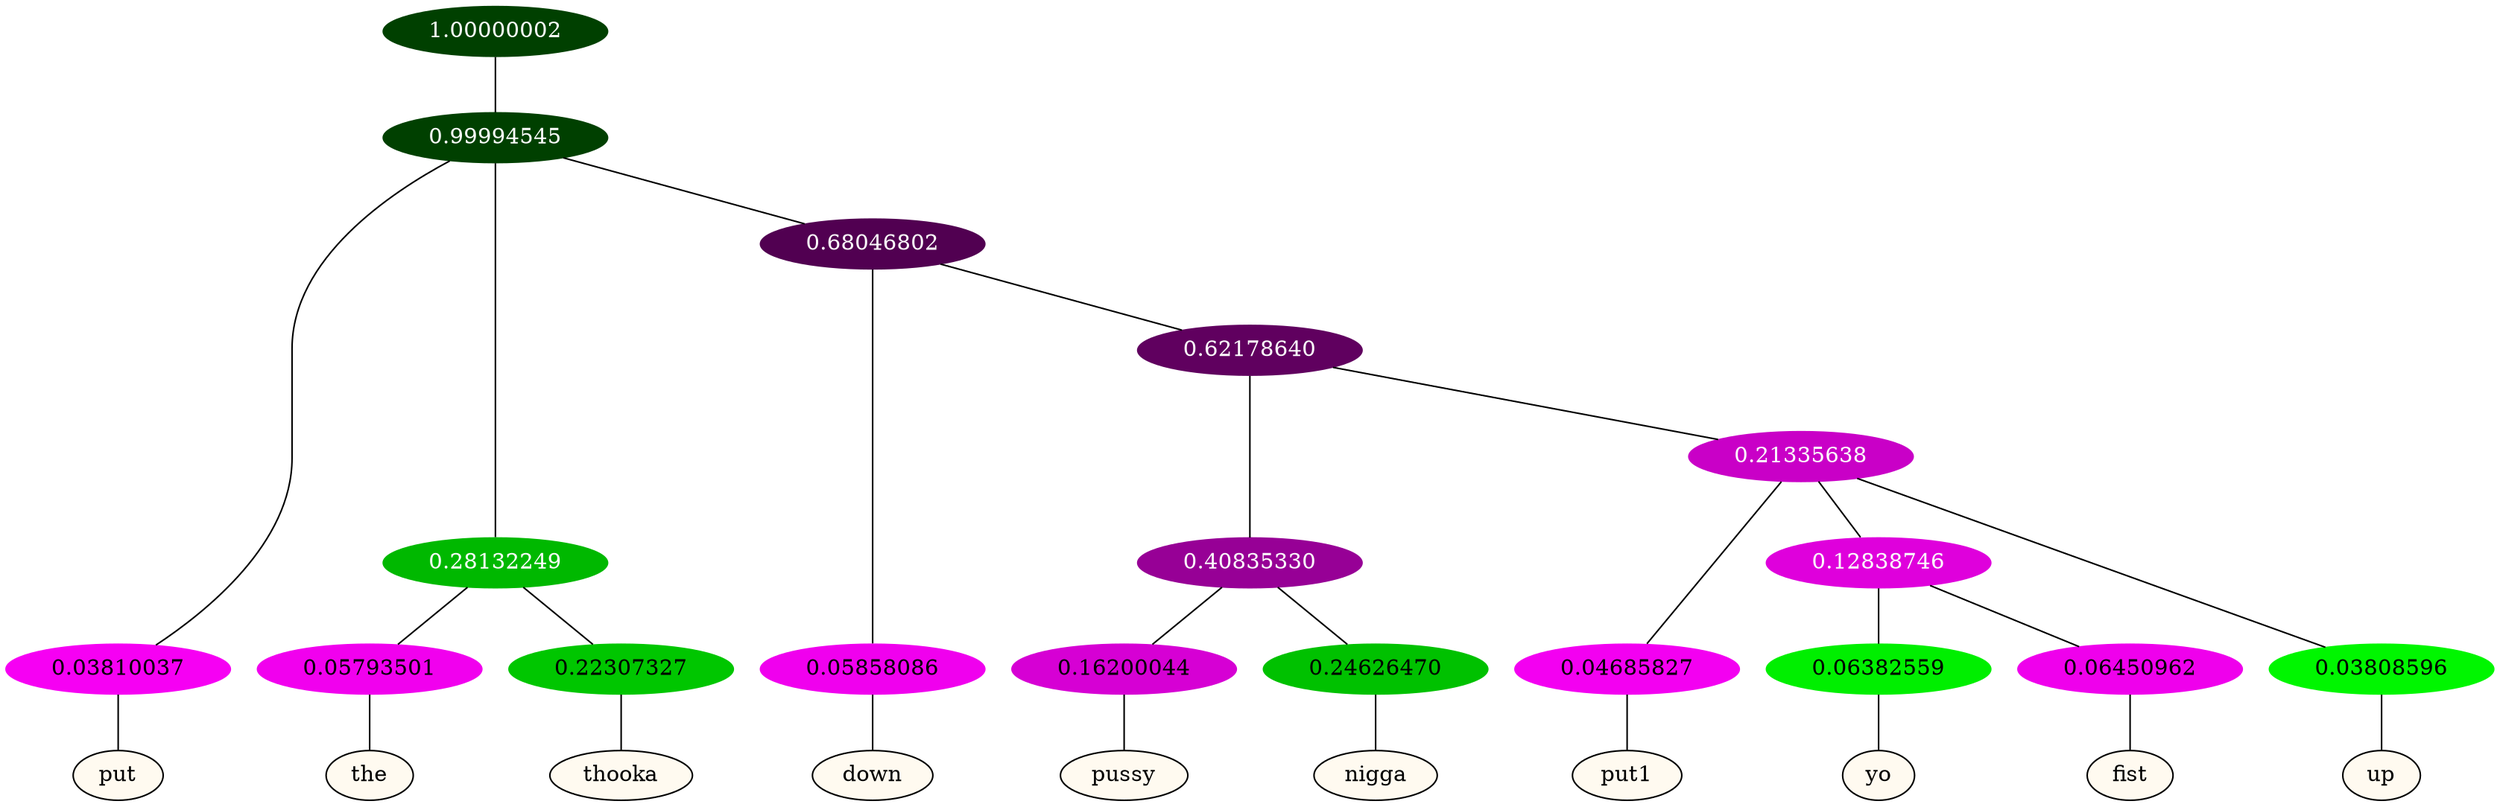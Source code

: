 graph {
	node [format=png height=0.15 nodesep=0.001 ordering=out overlap=prism overlap_scaling=0.01 ranksep=0.001 ratio=0.2 style=filled width=0.15]
	{
		rank=same
		a_w_2 [label=put color=black fillcolor=floralwhite style="filled,solid"]
		a_w_5 [label=the color=black fillcolor=floralwhite style="filled,solid"]
		a_w_6 [label=thooka color=black fillcolor=floralwhite style="filled,solid"]
		a_w_7 [label=down color=black fillcolor=floralwhite style="filled,solid"]
		a_w_11 [label=pussy color=black fillcolor=floralwhite style="filled,solid"]
		a_w_12 [label=nigga color=black fillcolor=floralwhite style="filled,solid"]
		a_w_13 [label=put1 color=black fillcolor=floralwhite style="filled,solid"]
		a_w_16 [label=yo color=black fillcolor=floralwhite style="filled,solid"]
		a_w_17 [label=fist color=black fillcolor=floralwhite style="filled,solid"]
		a_w_15 [label=up color=black fillcolor=floralwhite style="filled,solid"]
	}
	a_n_2 -- a_w_2
	a_n_5 -- a_w_5
	a_n_6 -- a_w_6
	a_n_7 -- a_w_7
	a_n_11 -- a_w_11
	a_n_12 -- a_w_12
	a_n_13 -- a_w_13
	a_n_16 -- a_w_16
	a_n_17 -- a_w_17
	a_n_15 -- a_w_15
	{
		rank=same
		a_n_2 [label=0.03810037 color="0.835 1.000 0.962" fontcolor=black]
		a_n_5 [label=0.05793501 color="0.835 1.000 0.942" fontcolor=black]
		a_n_6 [label=0.22307327 color="0.334 1.000 0.777" fontcolor=black]
		a_n_7 [label=0.05858086 color="0.835 1.000 0.941" fontcolor=black]
		a_n_11 [label=0.16200044 color="0.835 1.000 0.838" fontcolor=black]
		a_n_12 [label=0.24626470 color="0.334 1.000 0.754" fontcolor=black]
		a_n_13 [label=0.04685827 color="0.835 1.000 0.953" fontcolor=black]
		a_n_16 [label=0.06382559 color="0.334 1.000 0.936" fontcolor=black]
		a_n_17 [label=0.06450962 color="0.835 1.000 0.935" fontcolor=black]
		a_n_15 [label=0.03808596 color="0.334 1.000 0.962" fontcolor=black]
	}
	a_n_0 [label=1.00000002 color="0.334 1.000 0.250" fontcolor=grey99]
	a_n_1 [label=0.99994545 color="0.334 1.000 0.250" fontcolor=grey99]
	a_n_0 -- a_n_1
	a_n_1 -- a_n_2
	a_n_3 [label=0.28132249 color="0.334 1.000 0.719" fontcolor=grey99]
	a_n_1 -- a_n_3
	a_n_4 [label=0.68046802 color="0.835 1.000 0.320" fontcolor=grey99]
	a_n_1 -- a_n_4
	a_n_3 -- a_n_5
	a_n_3 -- a_n_6
	a_n_4 -- a_n_7
	a_n_8 [label=0.62178640 color="0.835 1.000 0.378" fontcolor=grey99]
	a_n_4 -- a_n_8
	a_n_9 [label=0.40835330 color="0.835 1.000 0.592" fontcolor=grey99]
	a_n_8 -- a_n_9
	a_n_10 [label=0.21335638 color="0.835 1.000 0.787" fontcolor=grey99]
	a_n_8 -- a_n_10
	a_n_9 -- a_n_11
	a_n_9 -- a_n_12
	a_n_10 -- a_n_13
	a_n_14 [label=0.12838746 color="0.835 1.000 0.872" fontcolor=grey99]
	a_n_10 -- a_n_14
	a_n_10 -- a_n_15
	a_n_14 -- a_n_16
	a_n_14 -- a_n_17
}

